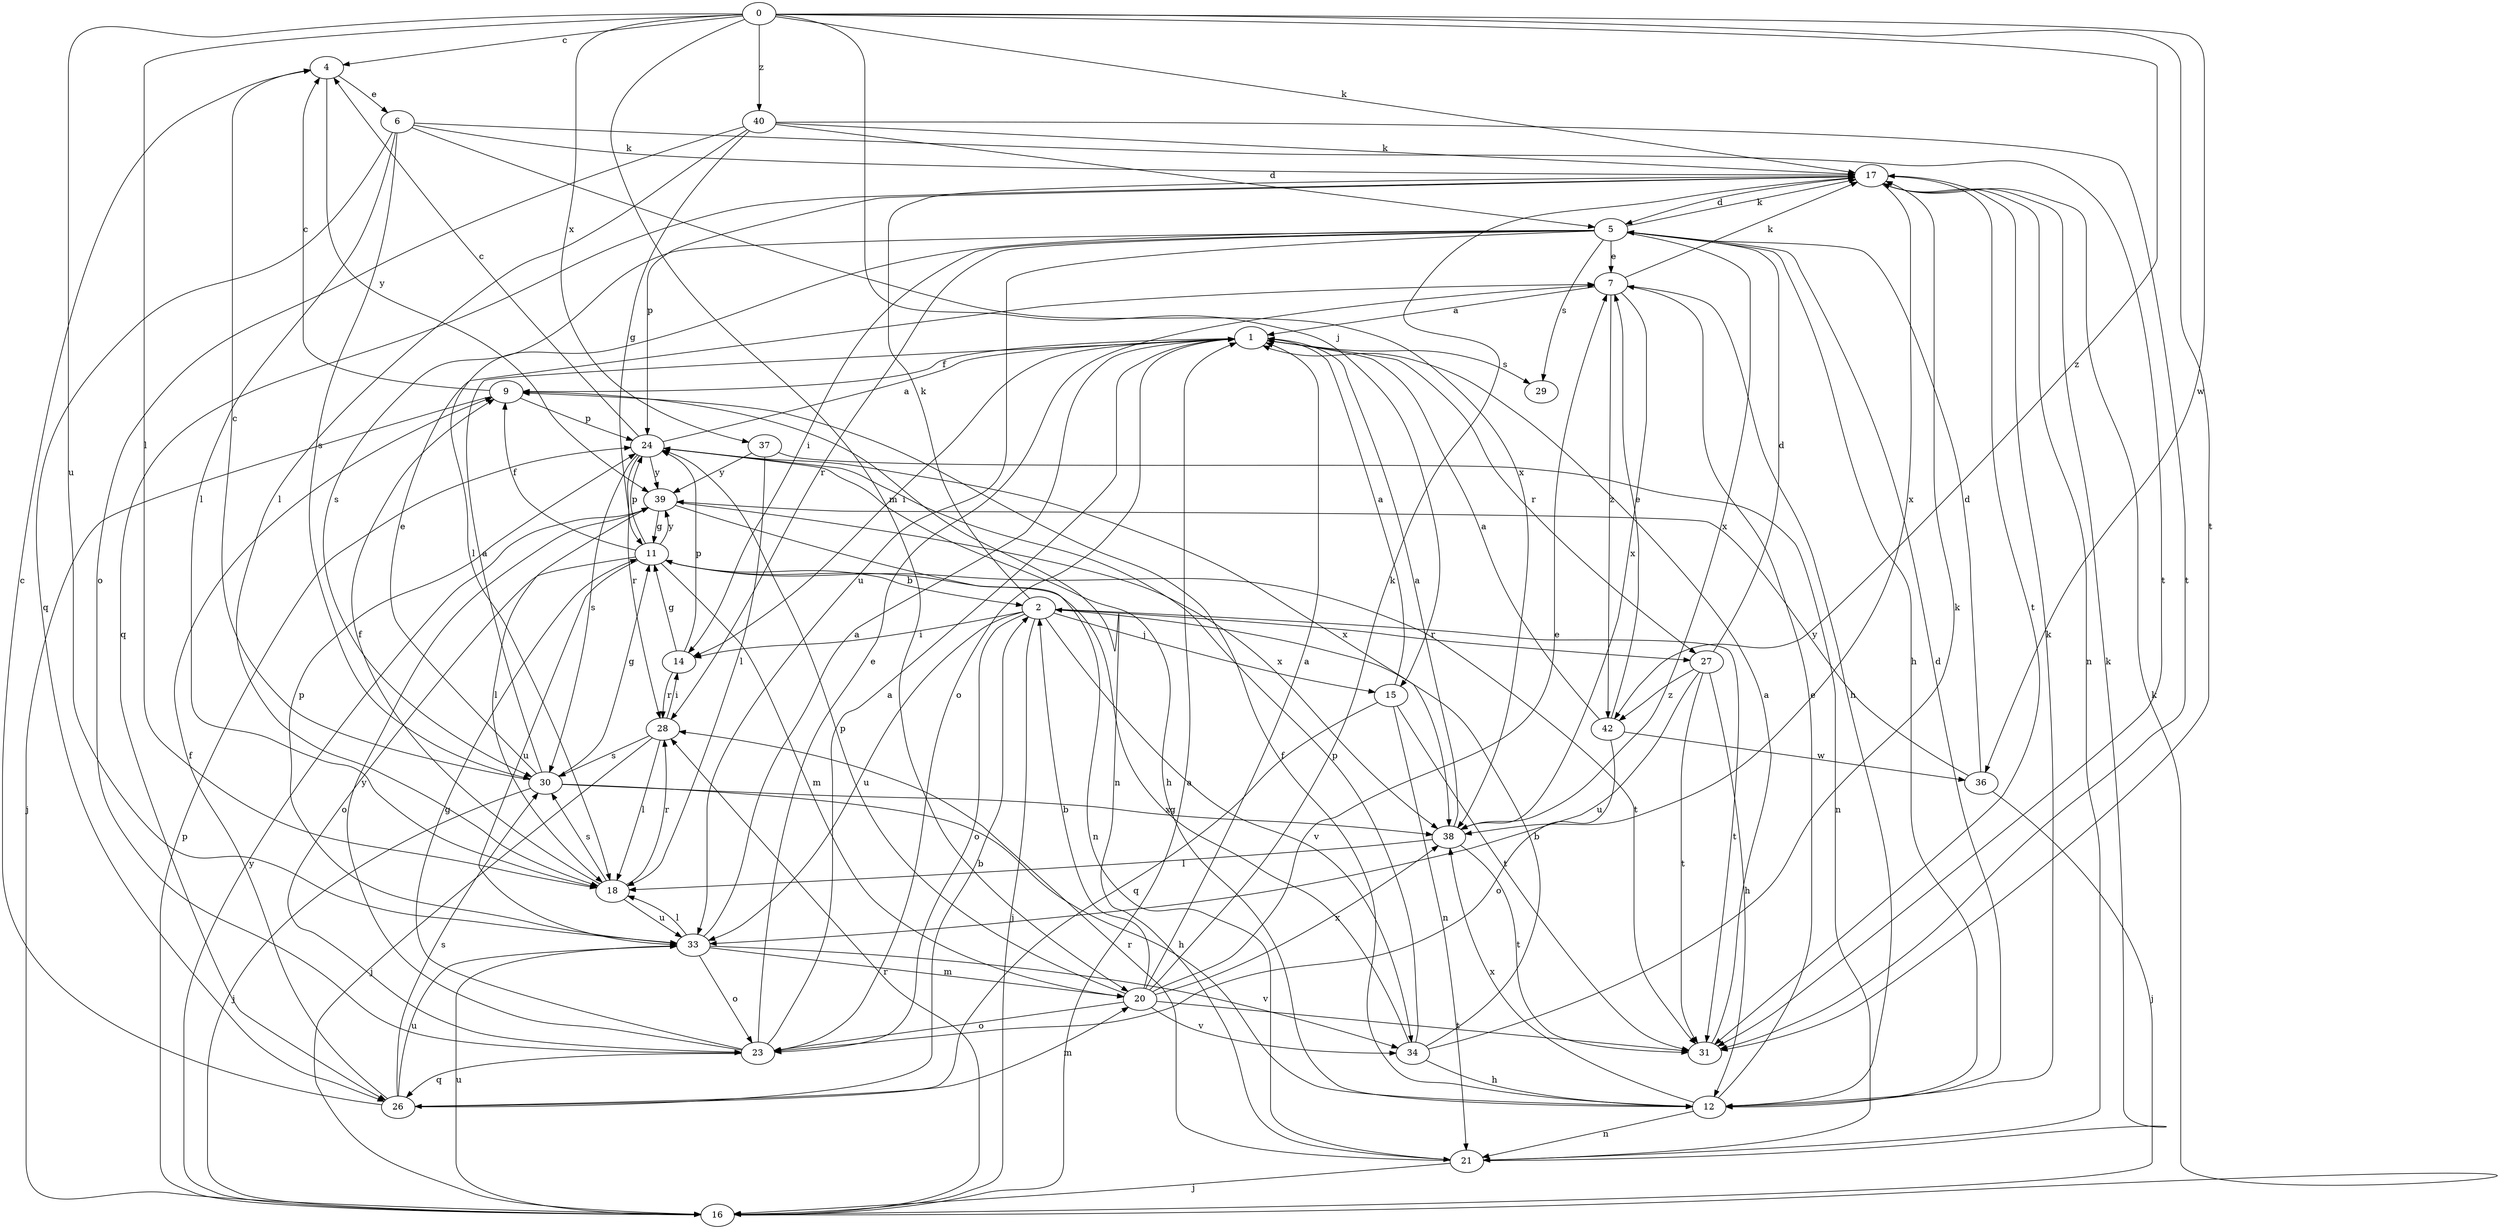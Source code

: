 strict digraph  {
0;
1;
2;
4;
5;
6;
7;
9;
11;
12;
14;
15;
16;
17;
18;
20;
21;
23;
24;
26;
27;
28;
29;
30;
31;
33;
34;
36;
37;
38;
39;
40;
42;
0 -> 4  [label=c];
0 -> 15  [label=j];
0 -> 17  [label=k];
0 -> 18  [label=l];
0 -> 20  [label=m];
0 -> 31  [label=t];
0 -> 33  [label=u];
0 -> 36  [label=w];
0 -> 37  [label=x];
0 -> 40  [label=z];
0 -> 42  [label=z];
1 -> 9  [label=f];
1 -> 14  [label=i];
1 -> 23  [label=o];
1 -> 27  [label=r];
1 -> 29  [label=s];
2 -> 14  [label=i];
2 -> 15  [label=j];
2 -> 16  [label=j];
2 -> 17  [label=k];
2 -> 23  [label=o];
2 -> 27  [label=r];
2 -> 31  [label=t];
2 -> 33  [label=u];
2 -> 34  [label=v];
4 -> 6  [label=e];
4 -> 39  [label=y];
5 -> 7  [label=e];
5 -> 12  [label=h];
5 -> 14  [label=i];
5 -> 17  [label=k];
5 -> 18  [label=l];
5 -> 28  [label=r];
5 -> 29  [label=s];
5 -> 30  [label=s];
5 -> 33  [label=u];
5 -> 38  [label=x];
6 -> 17  [label=k];
6 -> 18  [label=l];
6 -> 26  [label=q];
6 -> 30  [label=s];
6 -> 31  [label=t];
6 -> 38  [label=x];
7 -> 1  [label=a];
7 -> 12  [label=h];
7 -> 17  [label=k];
7 -> 38  [label=x];
7 -> 42  [label=z];
9 -> 4  [label=c];
9 -> 16  [label=j];
9 -> 21  [label=n];
9 -> 24  [label=p];
11 -> 2  [label=b];
11 -> 9  [label=f];
11 -> 20  [label=m];
11 -> 23  [label=o];
11 -> 24  [label=p];
11 -> 31  [label=t];
11 -> 33  [label=u];
11 -> 39  [label=y];
12 -> 5  [label=d];
12 -> 7  [label=e];
12 -> 9  [label=f];
12 -> 17  [label=k];
12 -> 21  [label=n];
12 -> 38  [label=x];
14 -> 11  [label=g];
14 -> 24  [label=p];
14 -> 28  [label=r];
15 -> 1  [label=a];
15 -> 21  [label=n];
15 -> 26  [label=q];
15 -> 31  [label=t];
16 -> 1  [label=a];
16 -> 17  [label=k];
16 -> 24  [label=p];
16 -> 28  [label=r];
16 -> 33  [label=u];
16 -> 39  [label=y];
17 -> 5  [label=d];
17 -> 21  [label=n];
17 -> 24  [label=p];
17 -> 26  [label=q];
17 -> 31  [label=t];
17 -> 38  [label=x];
18 -> 9  [label=f];
18 -> 28  [label=r];
18 -> 30  [label=s];
18 -> 33  [label=u];
20 -> 1  [label=a];
20 -> 2  [label=b];
20 -> 7  [label=e];
20 -> 17  [label=k];
20 -> 23  [label=o];
20 -> 24  [label=p];
20 -> 31  [label=t];
20 -> 34  [label=v];
20 -> 38  [label=x];
21 -> 16  [label=j];
21 -> 17  [label=k];
21 -> 28  [label=r];
23 -> 1  [label=a];
23 -> 7  [label=e];
23 -> 11  [label=g];
23 -> 26  [label=q];
23 -> 39  [label=y];
24 -> 1  [label=a];
24 -> 4  [label=c];
24 -> 12  [label=h];
24 -> 28  [label=r];
24 -> 30  [label=s];
24 -> 38  [label=x];
24 -> 39  [label=y];
26 -> 2  [label=b];
26 -> 4  [label=c];
26 -> 9  [label=f];
26 -> 20  [label=m];
26 -> 30  [label=s];
26 -> 33  [label=u];
27 -> 5  [label=d];
27 -> 12  [label=h];
27 -> 31  [label=t];
27 -> 33  [label=u];
27 -> 42  [label=z];
28 -> 14  [label=i];
28 -> 16  [label=j];
28 -> 18  [label=l];
28 -> 30  [label=s];
30 -> 1  [label=a];
30 -> 4  [label=c];
30 -> 7  [label=e];
30 -> 11  [label=g];
30 -> 12  [label=h];
30 -> 16  [label=j];
30 -> 38  [label=x];
31 -> 1  [label=a];
33 -> 1  [label=a];
33 -> 18  [label=l];
33 -> 20  [label=m];
33 -> 23  [label=o];
33 -> 24  [label=p];
33 -> 34  [label=v];
34 -> 2  [label=b];
34 -> 11  [label=g];
34 -> 12  [label=h];
34 -> 17  [label=k];
34 -> 24  [label=p];
36 -> 5  [label=d];
36 -> 16  [label=j];
36 -> 39  [label=y];
37 -> 18  [label=l];
37 -> 21  [label=n];
37 -> 39  [label=y];
38 -> 1  [label=a];
38 -> 18  [label=l];
38 -> 31  [label=t];
39 -> 11  [label=g];
39 -> 18  [label=l];
39 -> 21  [label=n];
39 -> 38  [label=x];
40 -> 5  [label=d];
40 -> 11  [label=g];
40 -> 17  [label=k];
40 -> 18  [label=l];
40 -> 23  [label=o];
40 -> 31  [label=t];
42 -> 1  [label=a];
42 -> 7  [label=e];
42 -> 23  [label=o];
42 -> 36  [label=w];
}
